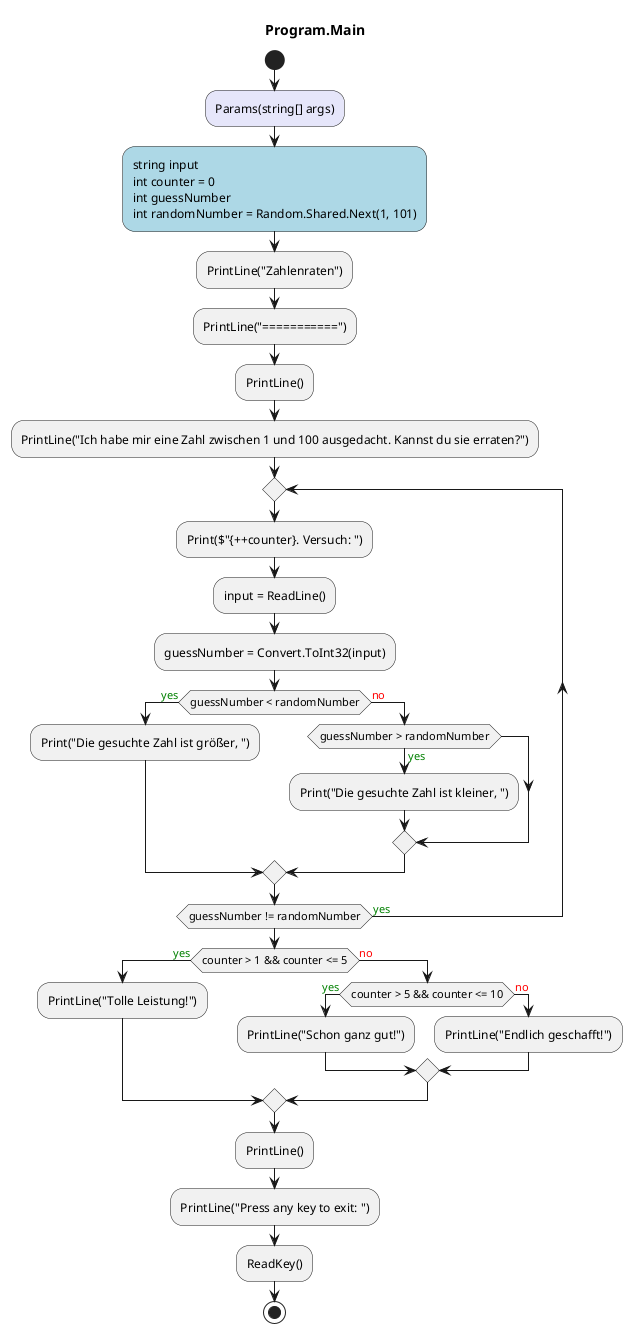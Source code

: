 @startuml Program.Main
title Program.Main
start
#Lavender:Params(string[] args);
#LightBlue:string input
int counter = 0
int guessNumber
int randomNumber = Random.Shared.Next(1, 101);
:PrintLine("Zahlenraten");
:PrintLine("===========");
:PrintLine();
:PrintLine("Ich habe mir eine Zahl zwischen 1 und 100 ausgedacht. Kannst du sie erraten?");
repeat
    :Print($"{++counter}. Versuch: ");
    :input = ReadLine();
    :guessNumber = Convert.ToInt32(input);
    if (guessNumber < randomNumber) then (<color:green>yes)
        :Print("Die gesuchte Zahl ist größer, ");
      else (<color:red>no)
        if (guessNumber > randomNumber) then (<color:green>yes)
            :Print("Die gesuchte Zahl ist kleiner, ");
        endif
    endif
repeat while (guessNumber != randomNumber) is (<color:green>yes)
if (counter > 1 && counter <= 5) then (<color:green>yes)
    :PrintLine("Tolle Leistung!");
  else (<color:red>no)
    if (counter > 5 && counter <= 10) then (<color:green>yes)
        :PrintLine("Schon ganz gut!");
      else (<color:red>no)
          :PrintLine("Endlich geschafft!");
    endif
endif
:PrintLine();
:PrintLine("Press any key to exit: ");
:ReadKey();
stop
@enduml
